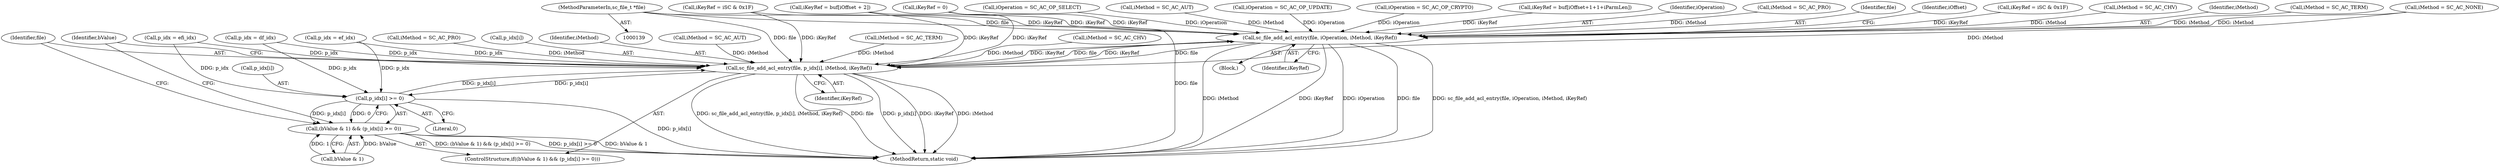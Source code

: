 digraph "0_OpenSC_8fe377e93b4b56060e5bbfb6f3142ceaeca744fa_17@pointer" {
"1000140" [label="(MethodParameterIn,sc_file_t *file)"];
"1000366" [label="(Call,sc_file_add_acl_entry(file, iOperation, iMethod, iKeyRef))"];
"1000499" [label="(Call,sc_file_add_acl_entry(file, p_idx[i], iMethod, iKeyRef))"];
"1000494" [label="(Call,p_idx[i] >= 0)"];
"1000490" [label="(Call,(bValue & 1) && (p_idx[i] >= 0))"];
"1000334" [label="(Call,iMethod = SC_AC_CHV)"];
"1000504" [label="(Identifier,iMethod)"];
"1000369" [label="(Identifier,iMethod)"];
"1000498" [label="(Literal,0)"];
"1000384" [label="(Call,p_idx = efi_idx)"];
"1000500" [label="(Identifier,file)"];
"1000200" [label="(Block,)"];
"1000499" [label="(Call,sc_file_add_acl_entry(file, p_idx[i], iMethod, iKeyRef))"];
"1000495" [label="(Call,p_idx[i])"];
"1000379" [label="(Call,p_idx = df_idx)"];
"1000507" [label="(Identifier,bValue)"];
"1000370" [label="(Identifier,iKeyRef)"];
"1000433" [label="(Call,iMethod = SC_AC_AUT)"];
"1000491" [label="(Call,bValue & 1)"];
"1000156" [label="(Call,iKeyRef = 0)"];
"1000494" [label="(Call,p_idx[i] >= 0)"];
"1000505" [label="(Identifier,iKeyRef)"];
"1000191" [label="(Call,iMethod = SC_AC_NONE)"];
"1000519" [label="(MethodReturn,static void)"];
"1000428" [label="(Call,iMethod = SC_AC_TERM)"];
"1000283" [label="(Call,iMethod = SC_AC_TERM)"];
"1000140" [label="(MethodParameterIn,sc_file_t *file)"];
"1000489" [label="(ControlStructure,if((bValue & 1) && (p_idx[i] >= 0)))"];
"1000362" [label="(Call,iOperation = SC_AC_OP_SELECT)"];
"1000288" [label="(Call,iMethod = SC_AC_AUT)"];
"1000357" [label="(Call,iOperation = SC_AC_OP_UPDATE)"];
"1000366" [label="(Call,sc_file_add_acl_entry(file, iOperation, iMethod, iKeyRef))"];
"1000462" [label="(Call,iKeyRef = buf[iOffset + 2])"];
"1000443" [label="(Call,iKeyRef = iSC & 0x1F)"];
"1000469" [label="(Call,iMethod = SC_AC_CHV)"];
"1000490" [label="(Call,(bValue & 1) && (p_idx[i] >= 0))"];
"1000352" [label="(Call,iOperation = SC_AC_OP_CRYPTO)"];
"1000323" [label="(Call,iKeyRef = buf[iOffset+1+1+iParmLen])"];
"1000368" [label="(Identifier,iOperation)"];
"1000294" [label="(Call,iMethod = SC_AC_PRO)"];
"1000367" [label="(Identifier,file)"];
"1000510" [label="(Identifier,iOffset)"];
"1000389" [label="(Call,p_idx = ef_idx)"];
"1000439" [label="(Call,iMethod = SC_AC_PRO)"];
"1000501" [label="(Call,p_idx[i])"];
"1000298" [label="(Call,iKeyRef = iSC & 0x1F)"];
"1000140" -> "1000139"  [label="AST: "];
"1000140" -> "1000519"  [label="DDG: file"];
"1000140" -> "1000366"  [label="DDG: file"];
"1000140" -> "1000499"  [label="DDG: file"];
"1000366" -> "1000200"  [label="AST: "];
"1000366" -> "1000370"  [label="CFG: "];
"1000367" -> "1000366"  [label="AST: "];
"1000368" -> "1000366"  [label="AST: "];
"1000369" -> "1000366"  [label="AST: "];
"1000370" -> "1000366"  [label="AST: "];
"1000510" -> "1000366"  [label="CFG: "];
"1000366" -> "1000519"  [label="DDG: iMethod"];
"1000366" -> "1000519"  [label="DDG: iKeyRef"];
"1000366" -> "1000519"  [label="DDG: iOperation"];
"1000366" -> "1000519"  [label="DDG: file"];
"1000366" -> "1000519"  [label="DDG: sc_file_add_acl_entry(file, iOperation, iMethod, iKeyRef)"];
"1000499" -> "1000366"  [label="DDG: file"];
"1000499" -> "1000366"  [label="DDG: iKeyRef"];
"1000352" -> "1000366"  [label="DDG: iOperation"];
"1000357" -> "1000366"  [label="DDG: iOperation"];
"1000362" -> "1000366"  [label="DDG: iOperation"];
"1000283" -> "1000366"  [label="DDG: iMethod"];
"1000288" -> "1000366"  [label="DDG: iMethod"];
"1000294" -> "1000366"  [label="DDG: iMethod"];
"1000334" -> "1000366"  [label="DDG: iMethod"];
"1000191" -> "1000366"  [label="DDG: iMethod"];
"1000156" -> "1000366"  [label="DDG: iKeyRef"];
"1000298" -> "1000366"  [label="DDG: iKeyRef"];
"1000462" -> "1000366"  [label="DDG: iKeyRef"];
"1000443" -> "1000366"  [label="DDG: iKeyRef"];
"1000323" -> "1000366"  [label="DDG: iKeyRef"];
"1000366" -> "1000499"  [label="DDG: file"];
"1000366" -> "1000499"  [label="DDG: iKeyRef"];
"1000499" -> "1000489"  [label="AST: "];
"1000499" -> "1000505"  [label="CFG: "];
"1000500" -> "1000499"  [label="AST: "];
"1000501" -> "1000499"  [label="AST: "];
"1000504" -> "1000499"  [label="AST: "];
"1000505" -> "1000499"  [label="AST: "];
"1000507" -> "1000499"  [label="CFG: "];
"1000499" -> "1000519"  [label="DDG: sc_file_add_acl_entry(file, p_idx[i], iMethod, iKeyRef)"];
"1000499" -> "1000519"  [label="DDG: file"];
"1000499" -> "1000519"  [label="DDG: p_idx[i]"];
"1000499" -> "1000519"  [label="DDG: iKeyRef"];
"1000499" -> "1000519"  [label="DDG: iMethod"];
"1000499" -> "1000494"  [label="DDG: p_idx[i]"];
"1000379" -> "1000499"  [label="DDG: p_idx"];
"1000494" -> "1000499"  [label="DDG: p_idx[i]"];
"1000389" -> "1000499"  [label="DDG: p_idx"];
"1000384" -> "1000499"  [label="DDG: p_idx"];
"1000439" -> "1000499"  [label="DDG: iMethod"];
"1000433" -> "1000499"  [label="DDG: iMethod"];
"1000469" -> "1000499"  [label="DDG: iMethod"];
"1000428" -> "1000499"  [label="DDG: iMethod"];
"1000191" -> "1000499"  [label="DDG: iMethod"];
"1000156" -> "1000499"  [label="DDG: iKeyRef"];
"1000462" -> "1000499"  [label="DDG: iKeyRef"];
"1000443" -> "1000499"  [label="DDG: iKeyRef"];
"1000494" -> "1000490"  [label="AST: "];
"1000494" -> "1000498"  [label="CFG: "];
"1000495" -> "1000494"  [label="AST: "];
"1000498" -> "1000494"  [label="AST: "];
"1000490" -> "1000494"  [label="CFG: "];
"1000494" -> "1000519"  [label="DDG: p_idx[i]"];
"1000494" -> "1000490"  [label="DDG: p_idx[i]"];
"1000494" -> "1000490"  [label="DDG: 0"];
"1000379" -> "1000494"  [label="DDG: p_idx"];
"1000389" -> "1000494"  [label="DDG: p_idx"];
"1000384" -> "1000494"  [label="DDG: p_idx"];
"1000490" -> "1000489"  [label="AST: "];
"1000490" -> "1000491"  [label="CFG: "];
"1000491" -> "1000490"  [label="AST: "];
"1000500" -> "1000490"  [label="CFG: "];
"1000507" -> "1000490"  [label="CFG: "];
"1000490" -> "1000519"  [label="DDG: p_idx[i] >= 0"];
"1000490" -> "1000519"  [label="DDG: bValue & 1"];
"1000490" -> "1000519"  [label="DDG: (bValue & 1) && (p_idx[i] >= 0)"];
"1000491" -> "1000490"  [label="DDG: bValue"];
"1000491" -> "1000490"  [label="DDG: 1"];
}
